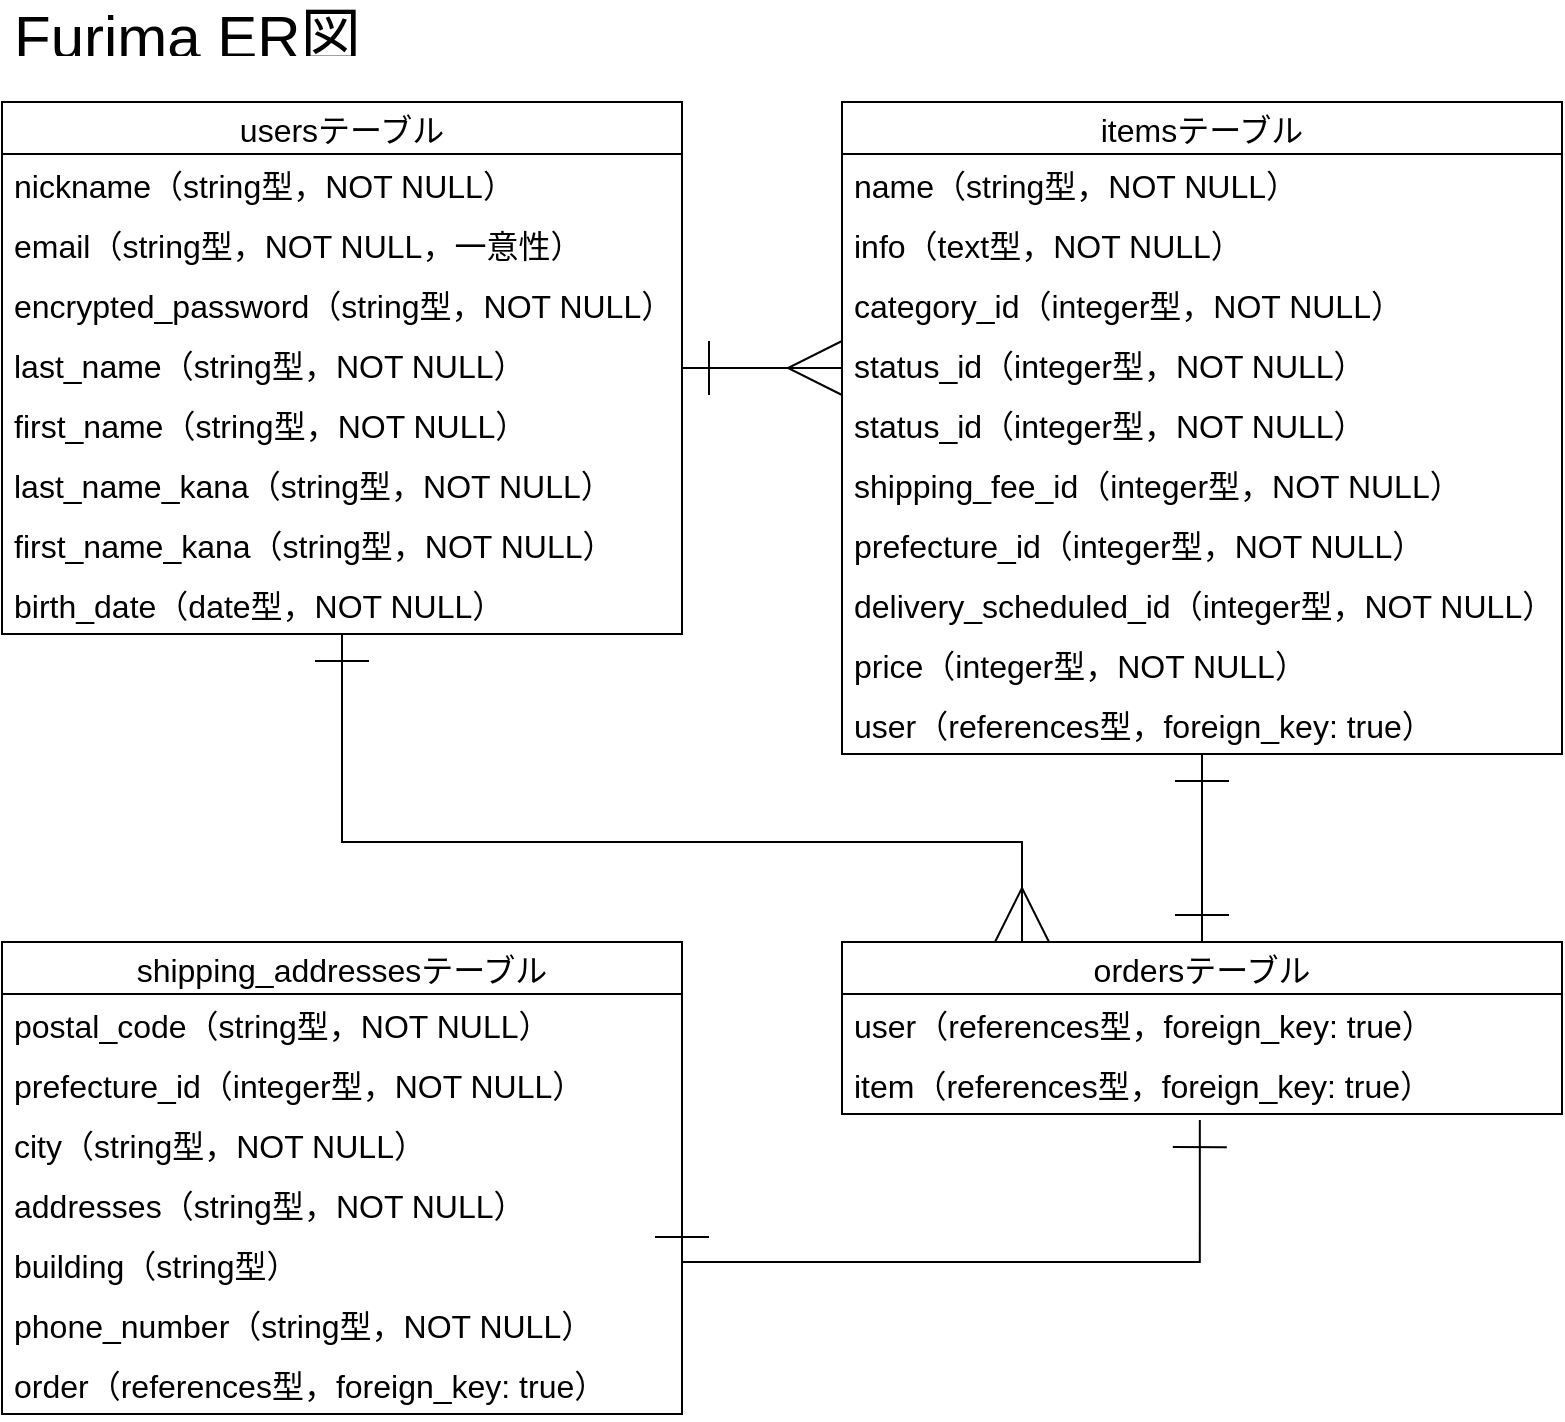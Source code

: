 <mxfile>
    <diagram id="oCNi10E8K2dvA-WStysr" name="ページ1">
        <mxGraphModel dx="1359" dy="738" grid="1" gridSize="10" guides="1" tooltips="1" connect="1" arrows="1" fold="1" page="1" pageScale="1" pageWidth="827" pageHeight="1169" math="0" shadow="0">
            <root>
                <mxCell id="0"/>
                <mxCell id="1" parent="0"/>
                <mxCell id="46" value="" style="edgeStyle=orthogonalEdgeStyle;rounded=0;orthogonalLoop=1;jettySize=auto;html=1;startArrow=ERone;startFill=0;endArrow=ERmany;endFill=0;endSize=25;startSize=25;" edge="1" parent="1" source="23" target="37">
                    <mxGeometry relative="1" as="geometry">
                        <Array as="points">
                            <mxPoint x="490" y="193"/>
                            <mxPoint x="490" y="193"/>
                        </Array>
                    </mxGeometry>
                </mxCell>
                <mxCell id="79" value="" style="edgeStyle=orthogonalEdgeStyle;rounded=0;orthogonalLoop=1;jettySize=auto;html=1;fontSize=16;startArrow=ERone;startFill=0;endArrow=ERmany;endFill=0;entryX=0.25;entryY=0;entryDx=0;entryDy=0;endSize=25;startSize=25;" edge="1" parent="1" source="23" target="53">
                    <mxGeometry relative="1" as="geometry">
                        <mxPoint x="540" y="420" as="targetPoint"/>
                        <Array as="points">
                            <mxPoint x="190" y="430"/>
                            <mxPoint x="530" y="430"/>
                        </Array>
                    </mxGeometry>
                </mxCell>
                <mxCell id="23" value="usersテーブル" style="swimlane;fontStyle=0;childLayout=stackLayout;horizontal=1;startSize=26;horizontalStack=0;resizeParent=1;resizeParentMax=0;resizeLast=0;collapsible=1;marginBottom=0;align=center;fontSize=16;" vertex="1" parent="1">
                    <mxGeometry x="20" y="60" width="340" height="266" as="geometry"/>
                </mxCell>
                <mxCell id="24" value="nickname（string型，NOT NULL）" style="text;strokeColor=none;fillColor=none;spacingLeft=4;spacingRight=4;overflow=hidden;rotatable=0;points=[[0,0.5],[1,0.5]];portConstraint=eastwest;fontSize=16;" vertex="1" parent="23">
                    <mxGeometry y="26" width="340" height="30" as="geometry"/>
                </mxCell>
                <mxCell id="27" value="email（string型，NOT NULL，一意性）" style="text;strokeColor=none;fillColor=none;spacingLeft=4;spacingRight=4;overflow=hidden;rotatable=0;points=[[0,0.5],[1,0.5]];portConstraint=eastwest;fontSize=16;" vertex="1" parent="23">
                    <mxGeometry y="56" width="340" height="30" as="geometry"/>
                </mxCell>
                <mxCell id="28" value="encrypted_password（string型，NOT NULL）" style="text;strokeColor=none;fillColor=none;spacingLeft=4;spacingRight=4;overflow=hidden;rotatable=0;points=[[0,0.5],[1,0.5]];portConstraint=eastwest;fontSize=16;" vertex="1" parent="23">
                    <mxGeometry y="86" width="340" height="30" as="geometry"/>
                </mxCell>
                <mxCell id="29" value="last_name（string型，NOT NULL）" style="text;strokeColor=none;fillColor=none;spacingLeft=4;spacingRight=4;overflow=hidden;rotatable=0;points=[[0,0.5],[1,0.5]];portConstraint=eastwest;fontSize=16;" vertex="1" parent="23">
                    <mxGeometry y="116" width="340" height="30" as="geometry"/>
                </mxCell>
                <mxCell id="31" value="first_name（string型，NOT NULL）" style="text;strokeColor=none;fillColor=none;spacingLeft=4;spacingRight=4;overflow=hidden;rotatable=0;points=[[0,0.5],[1,0.5]];portConstraint=eastwest;fontSize=16;" vertex="1" parent="23">
                    <mxGeometry y="146" width="340" height="30" as="geometry"/>
                </mxCell>
                <mxCell id="30" value="last_name_kana（string型，NOT NULL）" style="text;strokeColor=none;fillColor=none;spacingLeft=4;spacingRight=4;overflow=hidden;rotatable=0;points=[[0,0.5],[1,0.5]];portConstraint=eastwest;fontSize=16;" vertex="1" parent="23">
                    <mxGeometry y="176" width="340" height="30" as="geometry"/>
                </mxCell>
                <mxCell id="32" value="first_name_kana（string型，NOT NULL）" style="text;strokeColor=none;fillColor=none;spacingLeft=4;spacingRight=4;overflow=hidden;rotatable=0;points=[[0,0.5],[1,0.5]];portConstraint=eastwest;fontSize=16;" vertex="1" parent="23">
                    <mxGeometry y="206" width="340" height="30" as="geometry"/>
                </mxCell>
                <mxCell id="33" value="birth_date（date型，NOT NULL）" style="text;strokeColor=none;fillColor=none;spacingLeft=4;spacingRight=4;overflow=hidden;rotatable=0;points=[[0,0.5],[1,0.5]];portConstraint=eastwest;fontSize=16;" vertex="1" parent="23">
                    <mxGeometry y="236" width="340" height="30" as="geometry"/>
                </mxCell>
                <mxCell id="63" value="" style="edgeStyle=orthogonalEdgeStyle;rounded=0;orthogonalLoop=1;jettySize=auto;html=1;fontSize=16;startArrow=ERone;startFill=0;endArrow=ERone;endFill=0;endSize=25;startSize=25;" edge="1" parent="1" source="37" target="53">
                    <mxGeometry relative="1" as="geometry"/>
                </mxCell>
                <mxCell id="37" value="itemsテーブル" style="swimlane;fontStyle=0;childLayout=stackLayout;horizontal=1;startSize=26;horizontalStack=0;resizeParent=1;resizeParentMax=0;resizeLast=0;collapsible=1;marginBottom=0;align=center;fontSize=16;" vertex="1" parent="1">
                    <mxGeometry x="440" y="60" width="360" height="326" as="geometry"/>
                </mxCell>
                <mxCell id="38" value="name（string型，NOT NULL）" style="text;strokeColor=none;fillColor=none;spacingLeft=4;spacingRight=4;overflow=hidden;rotatable=0;points=[[0,0.5],[1,0.5]];portConstraint=eastwest;fontSize=16;" vertex="1" parent="37">
                    <mxGeometry y="26" width="360" height="30" as="geometry"/>
                </mxCell>
                <mxCell id="39" value="info（text型，NOT NULL）" style="text;strokeColor=none;fillColor=none;spacingLeft=4;spacingRight=4;overflow=hidden;rotatable=0;points=[[0,0.5],[1,0.5]];portConstraint=eastwest;fontSize=16;" vertex="1" parent="37">
                    <mxGeometry y="56" width="360" height="30" as="geometry"/>
                </mxCell>
                <mxCell id="40" value="category_id（integer型，NOT NULL）" style="text;strokeColor=none;fillColor=none;spacingLeft=4;spacingRight=4;overflow=hidden;rotatable=0;points=[[0,0.5],[1,0.5]];portConstraint=eastwest;fontSize=16;" vertex="1" parent="37">
                    <mxGeometry y="86" width="360" height="30" as="geometry"/>
                </mxCell>
                <mxCell id="124" value="status_id（integer型，NOT NULL）" style="text;strokeColor=none;fillColor=none;spacingLeft=4;spacingRight=4;overflow=hidden;rotatable=0;points=[[0,0.5],[1,0.5]];portConstraint=eastwest;fontSize=16;" vertex="1" parent="37">
                    <mxGeometry y="116" width="360" height="30" as="geometry"/>
                </mxCell>
                <mxCell id="47" value="status_id（integer型，NOT NULL）" style="text;strokeColor=none;fillColor=none;spacingLeft=4;spacingRight=4;overflow=hidden;rotatable=0;points=[[0,0.5],[1,0.5]];portConstraint=eastwest;fontSize=16;" vertex="1" parent="37">
                    <mxGeometry y="146" width="360" height="30" as="geometry"/>
                </mxCell>
                <mxCell id="48" value="shipping_fee_id（integer型，NOT NULL）" style="text;strokeColor=none;fillColor=none;spacingLeft=4;spacingRight=4;overflow=hidden;rotatable=0;points=[[0,0.5],[1,0.5]];portConstraint=eastwest;fontSize=16;" vertex="1" parent="37">
                    <mxGeometry y="176" width="360" height="30" as="geometry"/>
                </mxCell>
                <mxCell id="49" value="prefecture_id（integer型，NOT NULL）" style="text;strokeColor=none;fillColor=none;spacingLeft=4;spacingRight=4;overflow=hidden;rotatable=0;points=[[0,0.5],[1,0.5]];portConstraint=eastwest;fontSize=16;" vertex="1" parent="37">
                    <mxGeometry y="206" width="360" height="30" as="geometry"/>
                </mxCell>
                <mxCell id="50" value="delivery_scheduled_id（integer型，NOT NULL）" style="text;strokeColor=none;fillColor=none;spacingLeft=4;spacingRight=4;overflow=hidden;rotatable=0;points=[[0,0.5],[1,0.5]];portConstraint=eastwest;fontSize=16;" vertex="1" parent="37">
                    <mxGeometry y="236" width="360" height="30" as="geometry"/>
                </mxCell>
                <mxCell id="51" value="price（integer型，NOT NULL）" style="text;strokeColor=none;fillColor=none;spacingLeft=4;spacingRight=4;overflow=hidden;rotatable=0;points=[[0,0.5],[1,0.5]];portConstraint=eastwest;fontSize=16;" vertex="1" parent="37">
                    <mxGeometry y="266" width="360" height="30" as="geometry"/>
                </mxCell>
                <mxCell id="52" value="user（references型，foreign_key: true）" style="text;strokeColor=none;fillColor=none;spacingLeft=4;spacingRight=4;overflow=hidden;rotatable=0;points=[[0,0.5],[1,0.5]];portConstraint=eastwest;fontSize=16;" vertex="1" parent="37">
                    <mxGeometry y="296" width="360" height="30" as="geometry"/>
                </mxCell>
                <mxCell id="69" value="" style="edgeStyle=orthogonalEdgeStyle;rounded=0;orthogonalLoop=1;jettySize=auto;html=1;fontSize=16;startArrow=ERone;startFill=0;endArrow=ERone;endFill=0;endSize=25;startSize=25;entryX=1;entryY=0.5;entryDx=0;entryDy=0;exitX=0.497;exitY=1.102;exitDx=0;exitDy=0;exitPerimeter=0;" edge="1" parent="1" source="64" target="86">
                    <mxGeometry relative="1" as="geometry">
                        <mxPoint x="390" y="523" as="targetPoint"/>
                        <Array as="points">
                            <mxPoint x="619" y="640"/>
                            <mxPoint x="360" y="640"/>
                        </Array>
                    </mxGeometry>
                </mxCell>
                <mxCell id="53" value="ordersテーブル" style="swimlane;fontStyle=0;childLayout=stackLayout;horizontal=1;startSize=26;horizontalStack=0;resizeParent=1;resizeParentMax=0;resizeLast=0;collapsible=1;marginBottom=0;align=center;fontSize=16;" vertex="1" parent="1">
                    <mxGeometry x="440" y="480" width="360" height="86" as="geometry"/>
                </mxCell>
                <mxCell id="62" value="user（references型，foreign_key: true）" style="text;strokeColor=none;fillColor=none;spacingLeft=4;spacingRight=4;overflow=hidden;rotatable=0;points=[[0,0.5],[1,0.5]];portConstraint=eastwest;fontSize=16;" vertex="1" parent="53">
                    <mxGeometry y="26" width="360" height="30" as="geometry"/>
                </mxCell>
                <mxCell id="64" value="item（references型，foreign_key: true）" style="text;strokeColor=none;fillColor=none;spacingLeft=4;spacingRight=4;overflow=hidden;rotatable=0;points=[[0,0.5],[1,0.5]];portConstraint=eastwest;fontSize=16;" vertex="1" parent="53">
                    <mxGeometry y="56" width="360" height="30" as="geometry"/>
                </mxCell>
                <mxCell id="66" value="shipping_addressesテーブル" style="swimlane;fontStyle=0;childLayout=stackLayout;horizontal=1;startSize=26;horizontalStack=0;resizeParent=1;resizeParentMax=0;resizeLast=0;collapsible=1;marginBottom=0;align=center;fontSize=16;" vertex="1" parent="1">
                    <mxGeometry x="20" y="480" width="340" height="236" as="geometry"/>
                </mxCell>
                <mxCell id="82" value="postal_code（string型，NOT NULL）" style="text;strokeColor=none;fillColor=none;spacingLeft=4;spacingRight=4;overflow=hidden;rotatable=0;points=[[0,0.5],[1,0.5]];portConstraint=eastwest;fontSize=16;" vertex="1" parent="66">
                    <mxGeometry y="26" width="340" height="30" as="geometry"/>
                </mxCell>
                <mxCell id="84" value="prefecture_id（integer型，NOT NULL）" style="text;strokeColor=none;fillColor=none;spacingLeft=4;spacingRight=4;overflow=hidden;rotatable=0;points=[[0,0.5],[1,0.5]];portConstraint=eastwest;fontSize=16;" vertex="1" parent="66">
                    <mxGeometry y="56" width="340" height="30" as="geometry"/>
                </mxCell>
                <mxCell id="83" value="city（string型，NOT NULL）" style="text;strokeColor=none;fillColor=none;spacingLeft=4;spacingRight=4;overflow=hidden;rotatable=0;points=[[0,0.5],[1,0.5]];portConstraint=eastwest;fontSize=16;" vertex="1" parent="66">
                    <mxGeometry y="86" width="340" height="30" as="geometry"/>
                </mxCell>
                <mxCell id="67" value="addresses（string型，NOT NULL）" style="text;strokeColor=none;fillColor=none;spacingLeft=4;spacingRight=4;overflow=hidden;rotatable=0;points=[[0,0.5],[1,0.5]];portConstraint=eastwest;fontSize=16;" vertex="1" parent="66">
                    <mxGeometry y="116" width="340" height="30" as="geometry"/>
                </mxCell>
                <mxCell id="86" value="building（string型）" style="text;strokeColor=none;fillColor=none;spacingLeft=4;spacingRight=4;overflow=hidden;rotatable=0;points=[[0,0.5],[1,0.5]];portConstraint=eastwest;fontSize=16;" vertex="1" parent="66">
                    <mxGeometry y="146" width="340" height="30" as="geometry"/>
                </mxCell>
                <mxCell id="85" value="phone_number（string型，NOT NULL）" style="text;strokeColor=none;fillColor=none;spacingLeft=4;spacingRight=4;overflow=hidden;rotatable=0;points=[[0,0.5],[1,0.5]];portConstraint=eastwest;fontSize=16;" vertex="1" parent="66">
                    <mxGeometry y="176" width="340" height="30" as="geometry"/>
                </mxCell>
                <mxCell id="68" value="order（references型，foreign_key: true）" style="text;strokeColor=none;fillColor=none;spacingLeft=4;spacingRight=4;overflow=hidden;rotatable=0;points=[[0,0.5],[1,0.5]];portConstraint=eastwest;fontSize=16;" vertex="1" parent="66">
                    <mxGeometry y="206" width="340" height="30" as="geometry"/>
                </mxCell>
                <mxCell id="87" value="Furima ER図" style="text;strokeColor=none;fillColor=none;spacingLeft=4;spacingRight=4;overflow=hidden;rotatable=0;points=[[0,0.5],[1,0.5]];portConstraint=eastwest;fontSize=30;verticalAlign=bottom;" vertex="1" parent="1">
                    <mxGeometry x="20" y="9" width="230" height="30" as="geometry"/>
                </mxCell>
            </root>
        </mxGraphModel>
    </diagram>
</mxfile>